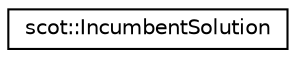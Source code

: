 digraph "Graphical Class Hierarchy"
{
 // LATEX_PDF_SIZE
  edge [fontname="Helvetica",fontsize="10",labelfontname="Helvetica",labelfontsize="10"];
  node [fontname="Helvetica",fontsize="10",shape=record];
  rankdir="LR";
  Node0 [label="scot::IncumbentSolution",height=0.2,width=0.4,color="black", fillcolor="white", style="filled",URL="$structscot_1_1IncumbentSolution.html",tooltip=" "];
}
